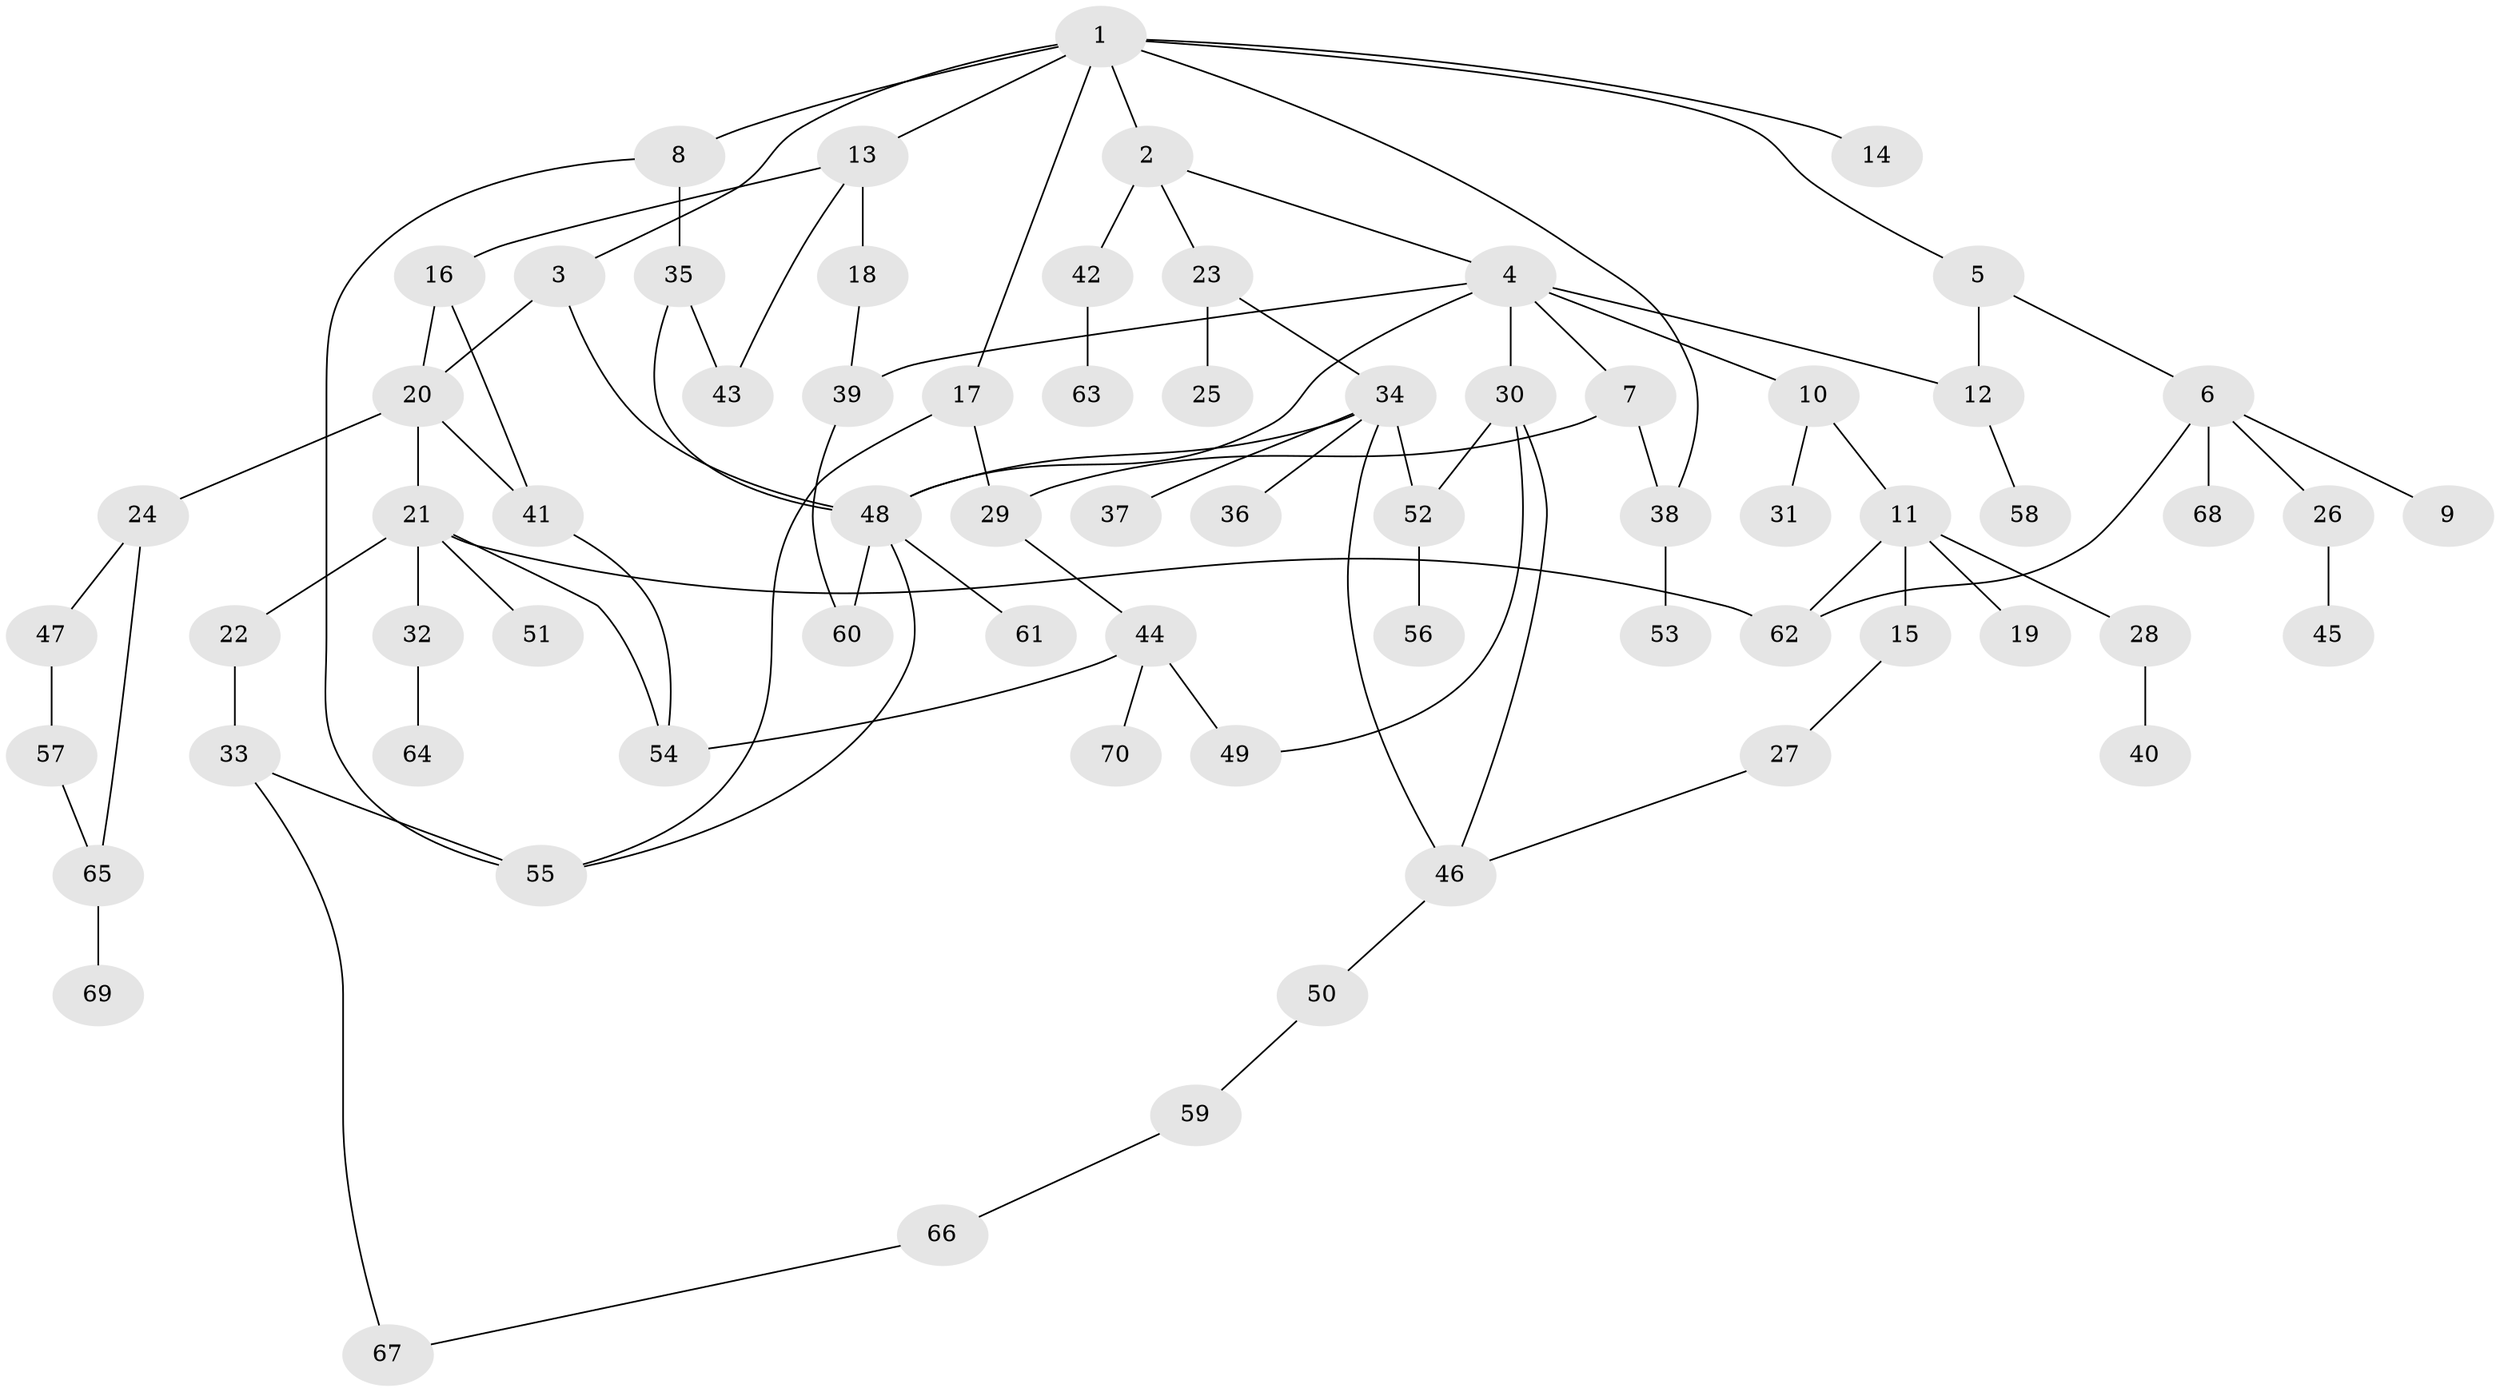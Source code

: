 // coarse degree distribution, {7: 0.04, 4: 0.14, 3: 0.18, 6: 0.04, 5: 0.06, 2: 0.3, 1: 0.24}
// Generated by graph-tools (version 1.1) at 2025/49/03/04/25 22:49:06]
// undirected, 70 vertices, 93 edges
graph export_dot {
  node [color=gray90,style=filled];
  1;
  2;
  3;
  4;
  5;
  6;
  7;
  8;
  9;
  10;
  11;
  12;
  13;
  14;
  15;
  16;
  17;
  18;
  19;
  20;
  21;
  22;
  23;
  24;
  25;
  26;
  27;
  28;
  29;
  30;
  31;
  32;
  33;
  34;
  35;
  36;
  37;
  38;
  39;
  40;
  41;
  42;
  43;
  44;
  45;
  46;
  47;
  48;
  49;
  50;
  51;
  52;
  53;
  54;
  55;
  56;
  57;
  58;
  59;
  60;
  61;
  62;
  63;
  64;
  65;
  66;
  67;
  68;
  69;
  70;
  1 -- 2;
  1 -- 3;
  1 -- 5;
  1 -- 8;
  1 -- 13;
  1 -- 14;
  1 -- 17;
  1 -- 38;
  2 -- 4;
  2 -- 23;
  2 -- 42;
  3 -- 48;
  3 -- 20;
  4 -- 7;
  4 -- 10;
  4 -- 12;
  4 -- 30;
  4 -- 39;
  4 -- 48;
  5 -- 6;
  5 -- 12;
  6 -- 9;
  6 -- 26;
  6 -- 68;
  6 -- 62;
  7 -- 29;
  7 -- 38;
  8 -- 35;
  8 -- 55;
  10 -- 11;
  10 -- 31;
  11 -- 15;
  11 -- 19;
  11 -- 28;
  11 -- 62;
  12 -- 58;
  13 -- 16;
  13 -- 18;
  13 -- 43;
  15 -- 27;
  16 -- 20;
  16 -- 41;
  17 -- 55;
  17 -- 29;
  18 -- 39;
  20 -- 21;
  20 -- 24;
  20 -- 41;
  21 -- 22;
  21 -- 32;
  21 -- 51;
  21 -- 54;
  21 -- 62;
  22 -- 33;
  23 -- 25;
  23 -- 34;
  24 -- 47;
  24 -- 65;
  26 -- 45;
  27 -- 46;
  28 -- 40;
  29 -- 44;
  30 -- 52;
  30 -- 49;
  30 -- 46;
  32 -- 64;
  33 -- 55;
  33 -- 67;
  34 -- 36;
  34 -- 37;
  34 -- 46;
  34 -- 52;
  34 -- 48;
  35 -- 48;
  35 -- 43;
  38 -- 53;
  39 -- 60;
  41 -- 54;
  42 -- 63;
  44 -- 49;
  44 -- 70;
  44 -- 54;
  46 -- 50;
  47 -- 57;
  48 -- 61;
  48 -- 55;
  48 -- 60;
  50 -- 59;
  52 -- 56;
  57 -- 65;
  59 -- 66;
  65 -- 69;
  66 -- 67;
}
